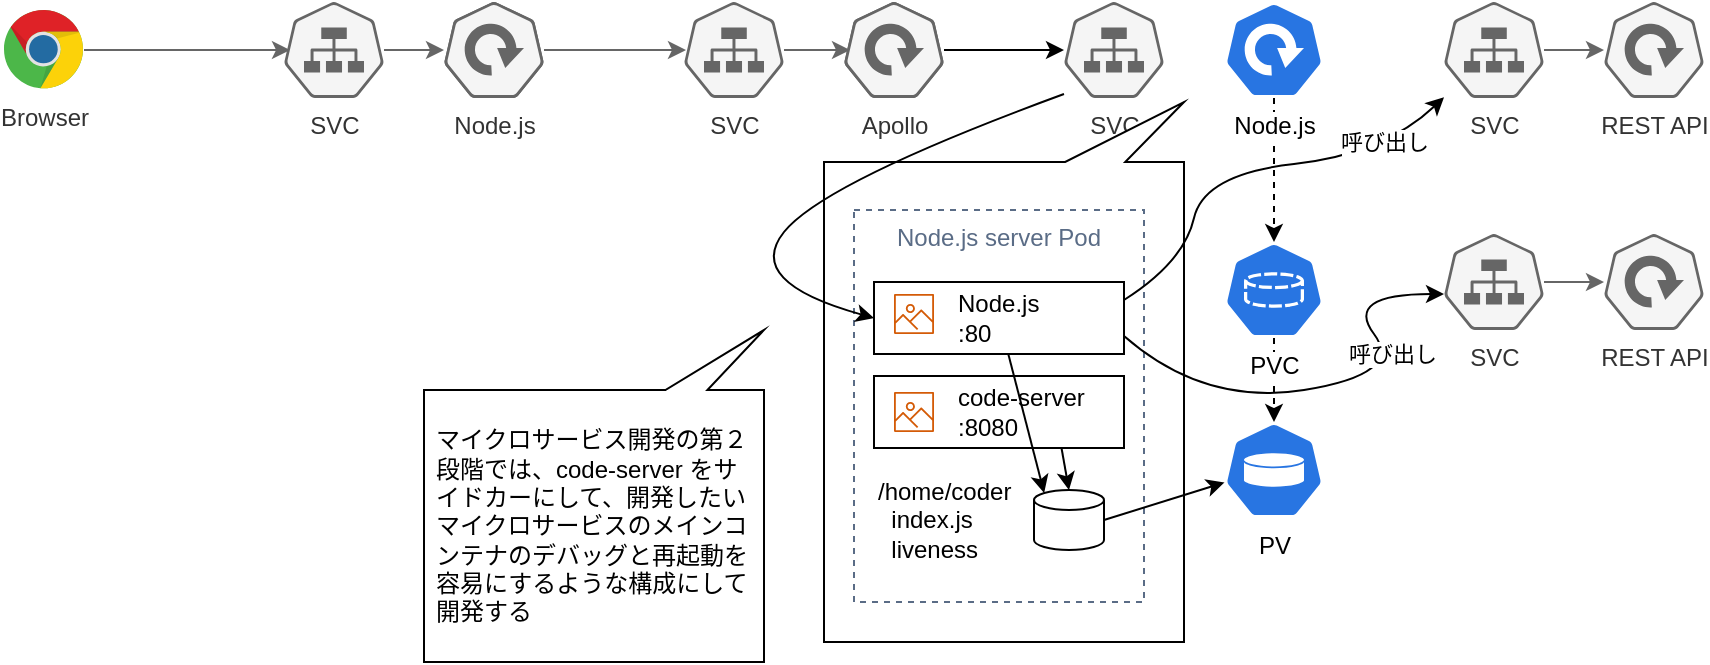 <mxfile>
    <diagram id="CfbavopRrjLSKnN-gFyr" name="ページ1">
        <mxGraphModel dx="979" dy="741" grid="1" gridSize="10" guides="1" tooltips="1" connect="1" arrows="1" fold="1" page="1" pageScale="1" pageWidth="1169" pageHeight="827" background="#FFFFFF" math="0" shadow="0">
            <root>
                <mxCell id="0"/>
                <mxCell id="1" parent="0"/>
                <mxCell id="50" value="Apollo" style="sketch=0;html=1;dashed=0;whitespace=wrap;fillColor=#f5f5f5;strokeColor=#666666;points=[[0.005,0.63,0],[0.1,0.2,0],[0.9,0.2,0],[0.5,0,0],[0.995,0.63,0],[0.72,0.99,0],[0.5,1,0],[0.28,0.99,0]];shape=mxgraph.kubernetes.icon;prIcon=pod;labelPosition=center;verticalLabelPosition=bottom;align=center;verticalAlign=top;labelBackgroundColor=#FFFFFF;fontColor=#333333;" vertex="1" parent="1">
                    <mxGeometry x="540" y="80" width="50" height="48" as="geometry"/>
                </mxCell>
                <mxCell id="51" style="edgeStyle=none;html=1;entryX=0.06;entryY=0.5;entryDx=0;entryDy=0;entryPerimeter=0;labelBackgroundColor=#FFFFFF;startArrow=none;fillColor=#f5f5f5;strokeColor=#666666;" edge="1" parent="1" source="61" target="50">
                    <mxGeometry relative="1" as="geometry">
                        <mxPoint x="390" y="104" as="sourcePoint"/>
                    </mxGeometry>
                </mxCell>
                <mxCell id="52" value="Node.js" style="sketch=0;html=1;dashed=0;whitespace=wrap;fillColor=#f5f5f5;strokeColor=#666666;points=[[0.005,0.63,0],[0.1,0.2,0],[0.9,0.2,0],[0.5,0,0],[0.995,0.63,0],[0.72,0.99,0],[0.5,1,0],[0.28,0.99,0]];shape=mxgraph.kubernetes.icon;prIcon=pod;labelPosition=center;verticalLabelPosition=bottom;align=center;verticalAlign=top;labelBackgroundColor=default;fontColor=#333333;" vertex="1" parent="1">
                    <mxGeometry x="340" y="80" width="50" height="48" as="geometry"/>
                </mxCell>
                <mxCell id="53" style="edgeStyle=none;html=1;entryX=0;entryY=0.5;entryDx=0;entryDy=0;entryPerimeter=0;startArrow=none;fillColor=#f5f5f5;strokeColor=#666666;" edge="1" parent="1" source="60" target="52">
                    <mxGeometry relative="1" as="geometry"/>
                </mxCell>
                <mxCell id="54" style="edgeStyle=none;html=1;entryX=0.06;entryY=0.5;entryDx=0;entryDy=0;entryPerimeter=0;fillColor=#f5f5f5;strokeColor=#666666;" edge="1" parent="1" source="55" target="60">
                    <mxGeometry relative="1" as="geometry"/>
                </mxCell>
                <mxCell id="55" value="Browser" style="dashed=0;outlineConnect=0;html=1;align=center;labelPosition=center;verticalLabelPosition=bottom;verticalAlign=top;shape=mxgraph.weblogos.chrome;labelBackgroundColor=default;fillColor=#f5f5f5;fontColor=#333333;strokeColor=#666666;" vertex="1" parent="1">
                    <mxGeometry x="120" y="84" width="40" height="40" as="geometry"/>
                </mxCell>
                <mxCell id="56" style="edgeStyle=none;html=1;entryX=0.02;entryY=0.5;entryDx=0;entryDy=0;entryPerimeter=0;fillColor=#f5f5f5;strokeColor=#666666;" edge="1" parent="1" source="57" target="61">
                    <mxGeometry relative="1" as="geometry"/>
                </mxCell>
                <mxCell id="57" value="" style="sketch=0;html=1;dashed=0;whitespace=wrap;fillColor=#f5f5f5;strokeColor=#666666;points=[[0.005,0.63,0],[0.1,0.2,0],[0.9,0.2,0],[0.5,0,0],[0.995,0.63,0],[0.72,0.99,0],[0.5,1,0],[0.28,0.99,0]];shape=mxgraph.kubernetes.icon;prIcon=deploy;labelBackgroundColor=default;fontColor=#333333;" vertex="1" parent="1">
                    <mxGeometry x="340" y="80" width="50" height="48" as="geometry"/>
                </mxCell>
                <mxCell id="58" style="edgeStyle=none;html=1;" edge="1" parent="1" source="59" target="62">
                    <mxGeometry relative="1" as="geometry"/>
                </mxCell>
                <mxCell id="59" value="" style="sketch=0;html=1;dashed=0;whitespace=wrap;fillColor=#f5f5f5;strokeColor=#666666;points=[[0.005,0.63,0],[0.1,0.2,0],[0.9,0.2,0],[0.5,0,0],[0.995,0.63,0],[0.72,0.99,0],[0.5,1,0],[0.28,0.99,0]];shape=mxgraph.kubernetes.icon;prIcon=deploy;labelBackgroundColor=default;fontColor=#333333;" vertex="1" parent="1">
                    <mxGeometry x="540" y="80" width="50" height="48" as="geometry"/>
                </mxCell>
                <mxCell id="60" value="SVC" style="sketch=0;html=1;dashed=0;whitespace=wrap;fillColor=#f5f5f5;strokeColor=#666666;points=[[0.005,0.63,0],[0.1,0.2,0],[0.9,0.2,0],[0.5,0,0],[0.995,0.63,0],[0.72,0.99,0],[0.5,1,0],[0.28,0.99,0]];shape=mxgraph.kubernetes.icon;prIcon=svc;labelBackgroundColor=default;labelPosition=center;verticalLabelPosition=bottom;align=center;verticalAlign=top;fontColor=#333333;" vertex="1" parent="1">
                    <mxGeometry x="260" y="80" width="50" height="48" as="geometry"/>
                </mxCell>
                <mxCell id="61" value="SVC" style="sketch=0;html=1;dashed=0;whitespace=wrap;fillColor=#f5f5f5;strokeColor=#666666;points=[[0.005,0.63,0],[0.1,0.2,0],[0.9,0.2,0],[0.5,0,0],[0.995,0.63,0],[0.72,0.99,0],[0.5,1,0],[0.28,0.99,0]];shape=mxgraph.kubernetes.icon;prIcon=svc;labelBackgroundColor=default;labelPosition=center;verticalLabelPosition=bottom;align=center;verticalAlign=top;fontColor=#333333;" vertex="1" parent="1">
                    <mxGeometry x="460" y="80" width="50" height="48" as="geometry"/>
                </mxCell>
                <mxCell id="62" value="SVC" style="sketch=0;html=1;dashed=0;whitespace=wrap;fillColor=#f5f5f5;strokeColor=#666666;points=[[0.005,0.63,0],[0.1,0.2,0],[0.9,0.2,0],[0.5,0,0],[0.995,0.63,0],[0.72,0.99,0],[0.5,1,0],[0.28,0.99,0]];shape=mxgraph.kubernetes.icon;prIcon=svc;labelBackgroundColor=default;labelPosition=center;verticalLabelPosition=bottom;align=center;verticalAlign=top;fontColor=#333333;" vertex="1" parent="1">
                    <mxGeometry x="650" y="80" width="50" height="48" as="geometry"/>
                </mxCell>
                <mxCell id="63" value="REST API" style="sketch=0;html=1;dashed=0;whitespace=wrap;fillColor=#f5f5f5;strokeColor=#666666;points=[[0.005,0.63,0],[0.1,0.2,0],[0.9,0.2,0],[0.5,0,0],[0.995,0.63,0],[0.72,0.99,0],[0.5,1,0],[0.28,0.99,0]];shape=mxgraph.kubernetes.icon;prIcon=deploy;labelBackgroundColor=default;labelPosition=center;verticalLabelPosition=bottom;align=center;verticalAlign=top;fontColor=#333333;" vertex="1" parent="1">
                    <mxGeometry x="920" y="80" width="50" height="48" as="geometry"/>
                </mxCell>
                <mxCell id="64" style="edgeStyle=none;html=1;fillColor=#f5f5f5;strokeColor=#666666;" edge="1" parent="1" source="65" target="63">
                    <mxGeometry relative="1" as="geometry"/>
                </mxCell>
                <mxCell id="65" value="SVC" style="sketch=0;html=1;dashed=0;whitespace=wrap;fillColor=#f5f5f5;strokeColor=#666666;points=[[0.005,0.63,0],[0.1,0.2,0],[0.9,0.2,0],[0.5,0,0],[0.995,0.63,0],[0.72,0.99,0],[0.5,1,0],[0.28,0.99,0]];shape=mxgraph.kubernetes.icon;prIcon=svc;labelBackgroundColor=default;labelPosition=center;verticalLabelPosition=bottom;align=center;verticalAlign=top;fontColor=#333333;" vertex="1" parent="1">
                    <mxGeometry x="840" y="80" width="50" height="48" as="geometry"/>
                </mxCell>
                <mxCell id="66" value="REST API" style="sketch=0;html=1;dashed=0;whitespace=wrap;fillColor=#f5f5f5;strokeColor=#666666;points=[[0.005,0.63,0],[0.1,0.2,0],[0.9,0.2,0],[0.5,0,0],[0.995,0.63,0],[0.72,0.99,0],[0.5,1,0],[0.28,0.99,0]];shape=mxgraph.kubernetes.icon;prIcon=deploy;labelBackgroundColor=default;labelPosition=center;verticalLabelPosition=bottom;align=center;verticalAlign=top;fontColor=#333333;" vertex="1" parent="1">
                    <mxGeometry x="920" y="196" width="50" height="48" as="geometry"/>
                </mxCell>
                <mxCell id="67" style="edgeStyle=none;html=1;fillColor=#f5f5f5;strokeColor=#666666;" edge="1" parent="1" source="68" target="66">
                    <mxGeometry relative="1" as="geometry"/>
                </mxCell>
                <mxCell id="68" value="SVC" style="sketch=0;html=1;dashed=0;whitespace=wrap;fillColor=#f5f5f5;strokeColor=#666666;points=[[0.005,0.63,0],[0.1,0.2,0],[0.9,0.2,0],[0.5,0,0],[0.995,0.63,0],[0.72,0.99,0],[0.5,1,0],[0.28,0.99,0]];shape=mxgraph.kubernetes.icon;prIcon=svc;labelBackgroundColor=default;labelPosition=center;verticalLabelPosition=bottom;align=center;verticalAlign=top;fontColor=#333333;" vertex="1" parent="1">
                    <mxGeometry x="840" y="196" width="50" height="48" as="geometry"/>
                </mxCell>
                <mxCell id="70" style="edgeStyle=none;html=1;entryX=0.5;entryY=0;entryDx=0;entryDy=0;entryPerimeter=0;labelBackgroundColor=#FFFFFF;dashed=1;" edge="1" parent="1" target="81">
                    <mxGeometry relative="1" as="geometry">
                        <mxPoint x="755" y="128" as="sourcePoint"/>
                    </mxGeometry>
                </mxCell>
                <mxCell id="71" value="PV" style="sketch=0;html=1;dashed=0;whitespace=wrap;fillColor=#2875E2;strokeColor=#ffffff;points=[[0.005,0.63,0],[0.1,0.2,0],[0.9,0.2,0],[0.5,0,0],[0.995,0.63,0],[0.72,0.99,0],[0.5,1,0],[0.28,0.99,0]];shape=mxgraph.kubernetes.icon;prIcon=pv;labelPosition=center;verticalLabelPosition=bottom;align=center;verticalAlign=top;labelBackgroundColor=#FFFFFF;" vertex="1" parent="1">
                    <mxGeometry x="730" y="290" width="50" height="48" as="geometry"/>
                </mxCell>
                <mxCell id="72" style="edgeStyle=none;html=1;labelBackgroundColor=#FFFFFF;dashed=1;" edge="1" parent="1" source="81" target="71">
                    <mxGeometry relative="1" as="geometry"/>
                </mxCell>
                <mxCell id="73" value="" style="shape=callout;whiteSpace=wrap;html=1;perimeter=calloutPerimeter;labelBackgroundColor=#FFFFFF;position2=1;size=30;position=0.67;flipV=1;flipH=0;base=30;" vertex="1" parent="1">
                    <mxGeometry x="530" y="130" width="180" height="270" as="geometry"/>
                </mxCell>
                <mxCell id="74" value="Node.js server Pod" style="fillColor=none;strokeColor=#5A6C86;dashed=1;verticalAlign=top;fontStyle=0;fontColor=#5A6C86;labelBackgroundColor=#FFFFFF;" vertex="1" parent="1">
                    <mxGeometry x="545" y="184" width="145" height="196" as="geometry"/>
                </mxCell>
                <mxCell id="77" style="edgeStyle=none;html=1;labelBackgroundColor=#FFFFFF;entryX=0.005;entryY=0.63;entryDx=0;entryDy=0;entryPerimeter=0;exitX=1;exitY=0.5;exitDx=0;exitDy=0;exitPerimeter=0;" edge="1" parent="1" source="78" target="71">
                    <mxGeometry relative="1" as="geometry">
                        <mxPoint x="590" y="339" as="sourcePoint"/>
                        <mxPoint x="730" y="400" as="targetPoint"/>
                    </mxGeometry>
                </mxCell>
                <mxCell id="78" value="" style="shape=cylinder3;whiteSpace=wrap;html=1;boundedLbl=1;backgroundOutline=1;size=5;labelBackgroundColor=#FFFFFF;" vertex="1" parent="1">
                    <mxGeometry x="635" y="324" width="35" height="30" as="geometry"/>
                </mxCell>
                <mxCell id="79" style="edgeStyle=none;html=1;entryX=0.5;entryY=0;entryDx=0;entryDy=0;entryPerimeter=0;exitX=0.75;exitY=1;exitDx=0;exitDy=0;" edge="1" parent="1" source="20" target="78">
                    <mxGeometry relative="1" as="geometry">
                        <mxPoint x="641.731" y="304" as="sourcePoint"/>
                    </mxGeometry>
                </mxCell>
                <mxCell id="81" value="PVC" style="sketch=0;html=1;dashed=0;whitespace=wrap;fillColor=#2875E2;strokeColor=#ffffff;points=[[0.005,0.63,0],[0.1,0.2,0],[0.9,0.2,0],[0.5,0,0],[0.995,0.63,0],[0.72,0.99,0],[0.5,1,0],[0.28,0.99,0]];shape=mxgraph.kubernetes.icon;prIcon=pvc;labelPosition=center;verticalLabelPosition=bottom;align=center;verticalAlign=top;labelBackgroundColor=#FFFFFF;" vertex="1" parent="1">
                    <mxGeometry x="730" y="200" width="50" height="48" as="geometry"/>
                </mxCell>
                <mxCell id="82" value="Node.js" style="sketch=0;html=1;dashed=0;whitespace=wrap;fillColor=#2875E2;strokeColor=#ffffff;points=[[0.005,0.63,0],[0.1,0.2,0],[0.9,0.2,0],[0.5,0,0],[0.995,0.63,0],[0.72,0.99,0],[0.5,1,0],[0.28,0.99,0]];shape=mxgraph.kubernetes.icon;prIcon=deploy;labelBackgroundColor=default;labelPosition=center;verticalLabelPosition=bottom;align=center;verticalAlign=top;" vertex="1" parent="1">
                    <mxGeometry x="730" y="80" width="50" height="48" as="geometry"/>
                </mxCell>
                <mxCell id="85" value="" style="curved=1;endArrow=classic;html=1;exitX=1;exitY=0.25;exitDx=0;exitDy=0;" edge="1" parent="1" target="65" source="18">
                    <mxGeometry width="50" height="50" relative="1" as="geometry">
                        <mxPoint x="650" y="282" as="sourcePoint"/>
                        <mxPoint x="700" y="232" as="targetPoint"/>
                        <Array as="points">
                            <mxPoint x="710" y="210"/>
                            <mxPoint x="720" y="166"/>
                            <mxPoint x="810" y="156"/>
                        </Array>
                    </mxGeometry>
                </mxCell>
                <mxCell id="86" value="呼び出し" style="edgeLabel;html=1;align=center;verticalAlign=middle;resizable=0;points=[];" vertex="1" connectable="0" parent="85">
                    <mxGeometry x="-0.087" y="-4" relative="1" as="geometry">
                        <mxPoint x="73" y="-18" as="offset"/>
                    </mxGeometry>
                </mxCell>
                <mxCell id="90" value="マイクロサービス開発の第２段階では、code-server をサイドカーにして、開発したいマイクロサービスのメインコンテナのデバッグと再起動を容易にするような構成にして開発する" style="shape=callout;whiteSpace=wrap;html=1;perimeter=calloutPerimeter;flipV=1;flipH=0;position2=1;base=21;size=30;position=0.71;spacingLeft=4;spacingRight=4;spacingBottom=2;spacingTop=2;align=left;" vertex="1" parent="1">
                    <mxGeometry x="330" y="244" width="170" height="166" as="geometry"/>
                </mxCell>
                <mxCell id="18" value="Node.js&lt;br&gt;:80" style="rounded=0;whiteSpace=wrap;html=1;labelBackgroundColor=#FFFFFF;spacingLeft=40;align=left;" parent="1" vertex="1">
                    <mxGeometry x="555" y="220" width="125" height="36" as="geometry"/>
                </mxCell>
                <mxCell id="16" value="" style="sketch=0;outlineConnect=0;fontColor=#232F3E;gradientColor=none;fillColor=#D45B07;strokeColor=none;dashed=0;verticalLabelPosition=bottom;verticalAlign=top;align=center;html=1;fontSize=12;fontStyle=0;aspect=fixed;pointerEvents=1;shape=mxgraph.aws4.container_registry_image;labelBackgroundColor=#FFFFFF;" parent="1" vertex="1">
                    <mxGeometry x="565" y="226" width="20" height="20" as="geometry"/>
                </mxCell>
                <mxCell id="20" value="code-server&lt;br&gt;:8080" style="rounded=0;whiteSpace=wrap;html=1;labelBackgroundColor=#FFFFFF;align=left;spacingRight=2;spacingLeft=40;" parent="1" vertex="1">
                    <mxGeometry x="555" y="267" width="125" height="36" as="geometry"/>
                </mxCell>
                <mxCell id="17" value="" style="sketch=0;outlineConnect=0;fontColor=#232F3E;gradientColor=none;fillColor=#D45B07;strokeColor=none;dashed=0;verticalLabelPosition=bottom;verticalAlign=top;align=center;html=1;fontSize=12;fontStyle=0;aspect=fixed;pointerEvents=1;shape=mxgraph.aws4.container_registry_image;labelBackgroundColor=#FFFFFF;" parent="1" vertex="1">
                    <mxGeometry x="565" y="275" width="20" height="20" as="geometry"/>
                </mxCell>
                <mxCell id="49" style="edgeStyle=none;html=1;entryX=0.145;entryY=0;entryDx=0;entryDy=1.45;entryPerimeter=0;" parent="1" source="18" target="78" edge="1">
                    <mxGeometry relative="1" as="geometry">
                        <mxPoint x="572.5" y="313" as="targetPoint"/>
                    </mxGeometry>
                </mxCell>
                <mxCell id="88" value="" style="curved=1;endArrow=classic;html=1;exitX=1;exitY=0.75;exitDx=0;exitDy=0;" edge="1" parent="1" source="18">
                    <mxGeometry width="50" height="50" relative="1" as="geometry">
                        <mxPoint x="650" y="286" as="sourcePoint"/>
                        <mxPoint x="840" y="226" as="targetPoint"/>
                        <Array as="points">
                            <mxPoint x="720" y="282"/>
                            <mxPoint x="820" y="266"/>
                            <mxPoint x="790" y="226"/>
                        </Array>
                    </mxGeometry>
                </mxCell>
                <mxCell id="89" value="呼び出し" style="edgeLabel;html=1;align=center;verticalAlign=middle;resizable=0;points=[];" vertex="1" connectable="0" parent="88">
                    <mxGeometry x="0.114" y="3" relative="1" as="geometry">
                        <mxPoint x="7" y="-9" as="offset"/>
                    </mxGeometry>
                </mxCell>
                <mxCell id="87" value="" style="curved=1;endArrow=classic;html=1;entryX=0;entryY=0.5;entryDx=0;entryDy=0;" edge="1" parent="1" target="18">
                    <mxGeometry width="50" height="50" relative="1" as="geometry">
                        <mxPoint x="650" y="126" as="sourcePoint"/>
                        <mxPoint x="590" y="286" as="targetPoint"/>
                        <Array as="points">
                            <mxPoint x="530" y="170"/>
                            <mxPoint x="490" y="220"/>
                        </Array>
                    </mxGeometry>
                </mxCell>
                <mxCell id="23" value="/home/coder&lt;br&gt;&amp;nbsp; index.js&lt;br&gt;&amp;nbsp; liveness" style="text;html=1;strokeColor=none;fillColor=none;align=left;verticalAlign=middle;whiteSpace=wrap;rounded=0;labelBackgroundColor=#FFFFFF;" parent="1" vertex="1">
                    <mxGeometry x="555" y="310" width="80" height="58" as="geometry"/>
                </mxCell>
            </root>
        </mxGraphModel>
    </diagram>
</mxfile>